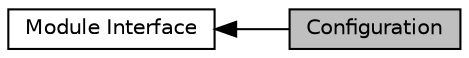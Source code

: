 digraph "Configuration"
{
  edge [fontname="Helvetica",fontsize="10",labelfontname="Helvetica",labelfontsize="10"];
  node [fontname="Helvetica",fontsize="10",shape=record];
  rankdir=LR;
  Node0 [label="Configuration",height=0.2,width=0.4,color="black", fillcolor="grey75", style="filled", fontcolor="black"];
  Node1 [label="Module Interface",height=0.2,width=0.4,color="black", fillcolor="white", style="filled",URL="$a00347.html",tooltip="Module Interface contains definitions related to a specified module defined in the current BNR..."];
  Node1->Node0 [shape=plaintext, dir="back", style="solid"];
}
